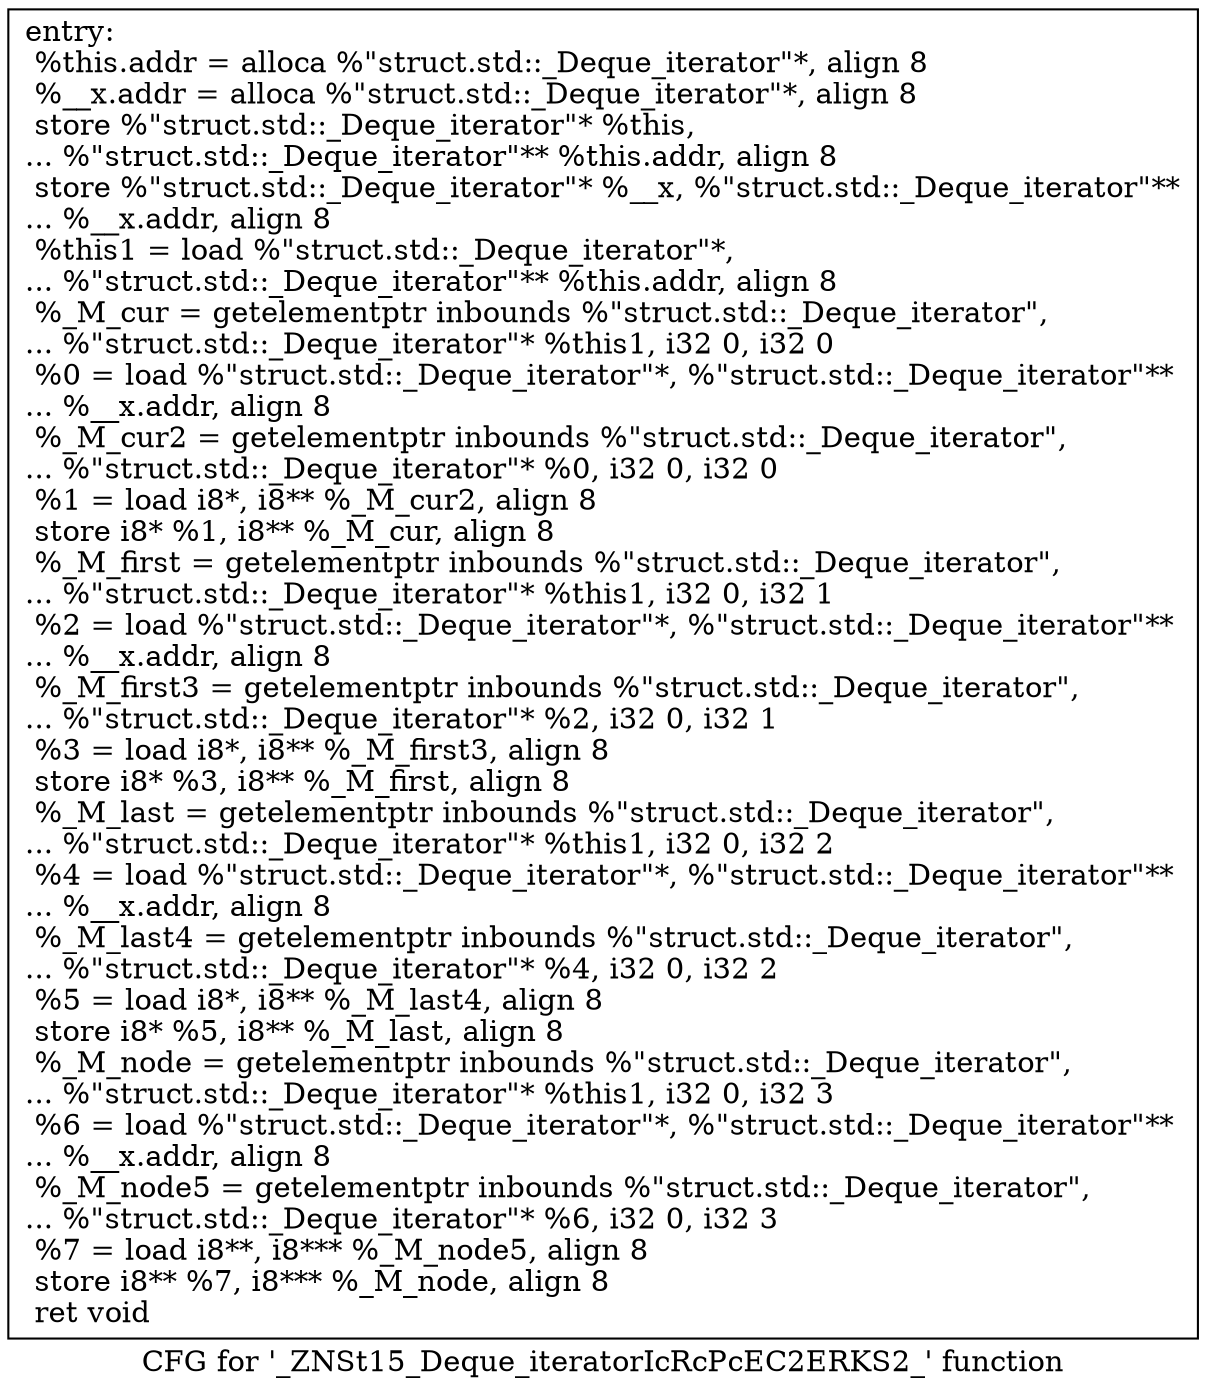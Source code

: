 digraph "CFG for '_ZNSt15_Deque_iteratorIcRcPcEC2ERKS2_' function" {
	label="CFG for '_ZNSt15_Deque_iteratorIcRcPcEC2ERKS2_' function";

	Node0x6b8c460 [shape=record,label="{entry:\l  %this.addr = alloca %\"struct.std::_Deque_iterator\"*, align 8\l  %__x.addr = alloca %\"struct.std::_Deque_iterator\"*, align 8\l  store %\"struct.std::_Deque_iterator\"* %this,\l... %\"struct.std::_Deque_iterator\"** %this.addr, align 8\l  store %\"struct.std::_Deque_iterator\"* %__x, %\"struct.std::_Deque_iterator\"**\l... %__x.addr, align 8\l  %this1 = load %\"struct.std::_Deque_iterator\"*,\l... %\"struct.std::_Deque_iterator\"** %this.addr, align 8\l  %_M_cur = getelementptr inbounds %\"struct.std::_Deque_iterator\",\l... %\"struct.std::_Deque_iterator\"* %this1, i32 0, i32 0\l  %0 = load %\"struct.std::_Deque_iterator\"*, %\"struct.std::_Deque_iterator\"**\l... %__x.addr, align 8\l  %_M_cur2 = getelementptr inbounds %\"struct.std::_Deque_iterator\",\l... %\"struct.std::_Deque_iterator\"* %0, i32 0, i32 0\l  %1 = load i8*, i8** %_M_cur2, align 8\l  store i8* %1, i8** %_M_cur, align 8\l  %_M_first = getelementptr inbounds %\"struct.std::_Deque_iterator\",\l... %\"struct.std::_Deque_iterator\"* %this1, i32 0, i32 1\l  %2 = load %\"struct.std::_Deque_iterator\"*, %\"struct.std::_Deque_iterator\"**\l... %__x.addr, align 8\l  %_M_first3 = getelementptr inbounds %\"struct.std::_Deque_iterator\",\l... %\"struct.std::_Deque_iterator\"* %2, i32 0, i32 1\l  %3 = load i8*, i8** %_M_first3, align 8\l  store i8* %3, i8** %_M_first, align 8\l  %_M_last = getelementptr inbounds %\"struct.std::_Deque_iterator\",\l... %\"struct.std::_Deque_iterator\"* %this1, i32 0, i32 2\l  %4 = load %\"struct.std::_Deque_iterator\"*, %\"struct.std::_Deque_iterator\"**\l... %__x.addr, align 8\l  %_M_last4 = getelementptr inbounds %\"struct.std::_Deque_iterator\",\l... %\"struct.std::_Deque_iterator\"* %4, i32 0, i32 2\l  %5 = load i8*, i8** %_M_last4, align 8\l  store i8* %5, i8** %_M_last, align 8\l  %_M_node = getelementptr inbounds %\"struct.std::_Deque_iterator\",\l... %\"struct.std::_Deque_iterator\"* %this1, i32 0, i32 3\l  %6 = load %\"struct.std::_Deque_iterator\"*, %\"struct.std::_Deque_iterator\"**\l... %__x.addr, align 8\l  %_M_node5 = getelementptr inbounds %\"struct.std::_Deque_iterator\",\l... %\"struct.std::_Deque_iterator\"* %6, i32 0, i32 3\l  %7 = load i8**, i8*** %_M_node5, align 8\l  store i8** %7, i8*** %_M_node, align 8\l  ret void\l}"];
}

